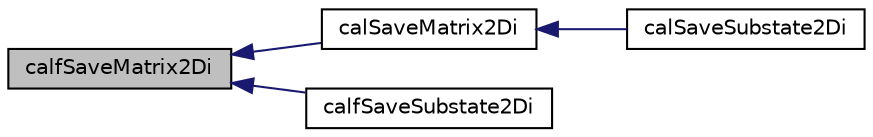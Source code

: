 digraph "calfSaveMatrix2Di"
{
  edge [fontname="Helvetica",fontsize="10",labelfontname="Helvetica",labelfontsize="10"];
  node [fontname="Helvetica",fontsize="10",shape=record];
  rankdir="LR";
  Node1 [label="calfSaveMatrix2Di",height=0.2,width=0.4,color="black", fillcolor="grey75", style="filled" fontcolor="black"];
  Node1 -> Node2 [dir="back",color="midnightblue",fontsize="10",style="solid",fontname="Helvetica"];
  Node2 [label="calSaveMatrix2Di",height=0.2,width=0.4,color="black", fillcolor="white", style="filled",URL="$cal2_d_buffer_i_o_8h.html#a5ba92ca975cdfdc8a4d1b6c9364526f9",tooltip="Saves a int matrix to file. "];
  Node2 -> Node3 [dir="back",color="midnightblue",fontsize="10",style="solid",fontname="Helvetica"];
  Node3 [label="calSaveSubstate2Di",height=0.2,width=0.4,color="black", fillcolor="white", style="filled",URL="$cal2_d_i_o_8h.html#a41313a8e1a2b951a842cd48ce355f8c0",tooltip="Saves a int substate to file. "];
  Node1 -> Node4 [dir="back",color="midnightblue",fontsize="10",style="solid",fontname="Helvetica"];
  Node4 [label="calfSaveSubstate2Di",height=0.2,width=0.4,color="black", fillcolor="white", style="filled",URL="$cal2_d_i_o_8h.html#a20a28ca01a7ee23a335e808bb83bfdfb",tooltip="Saves an int substate to file. "];
}
